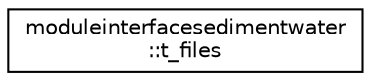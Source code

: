 digraph "Graphical Class Hierarchy"
{
 // LATEX_PDF_SIZE
  edge [fontname="Helvetica",fontsize="10",labelfontname="Helvetica",labelfontsize="10"];
  node [fontname="Helvetica",fontsize="10",shape=record];
  rankdir="LR";
  Node0 [label="moduleinterfacesedimentwater\l::t_files",height=0.2,width=0.4,color="black", fillcolor="white", style="filled",URL="$structmoduleinterfacesedimentwater_1_1t__files.html",tooltip=" "];
}
